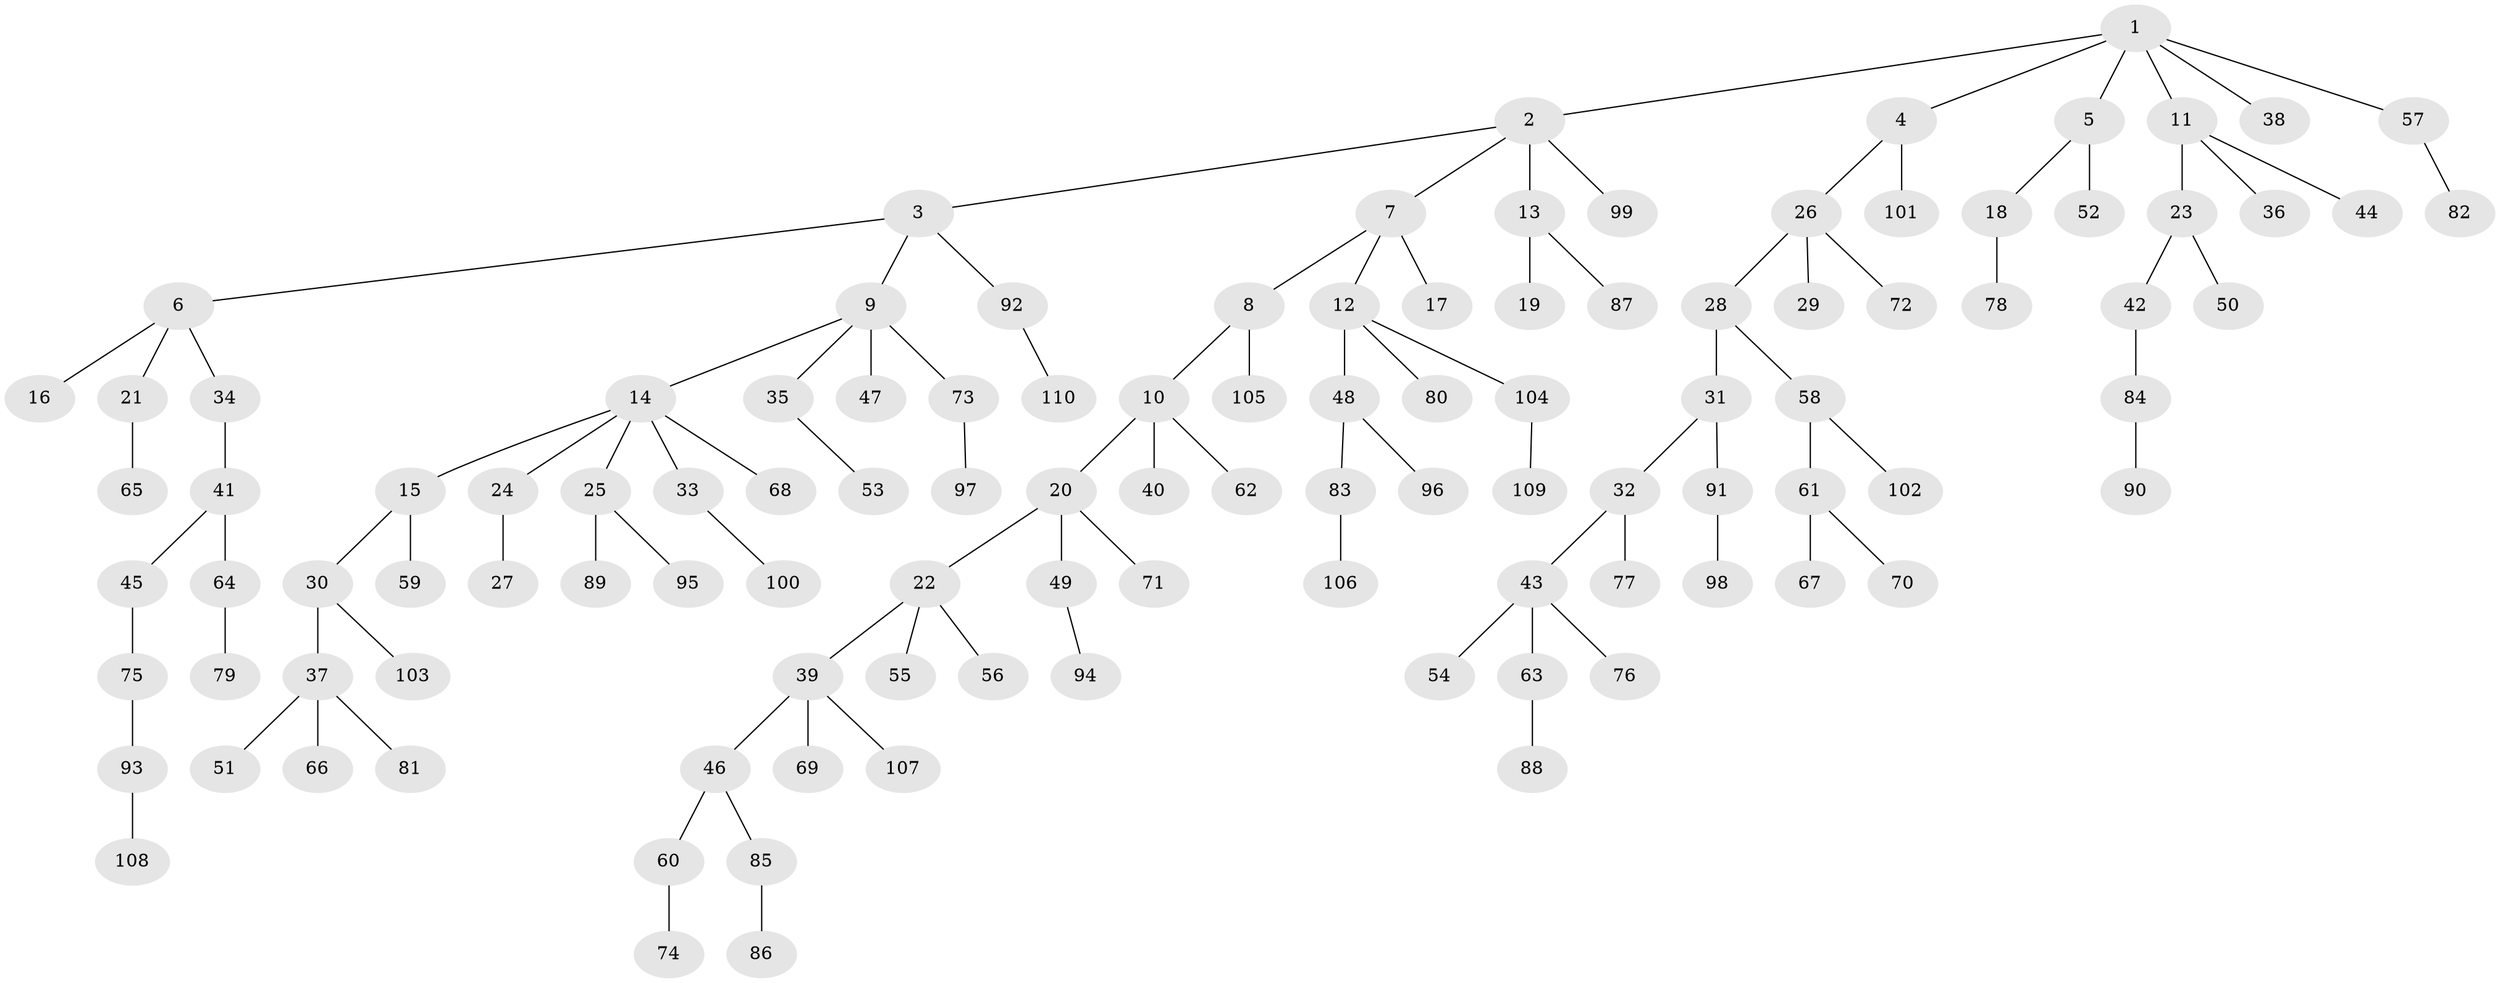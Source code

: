 // coarse degree distribution, {9: 0.012987012987012988, 4: 0.11688311688311688, 3: 0.12987012987012986, 5: 0.025974025974025976, 1: 0.5584415584415584, 2: 0.15584415584415584}
// Generated by graph-tools (version 1.1) at 2025/19/03/04/25 18:19:23]
// undirected, 110 vertices, 109 edges
graph export_dot {
graph [start="1"]
  node [color=gray90,style=filled];
  1;
  2;
  3;
  4;
  5;
  6;
  7;
  8;
  9;
  10;
  11;
  12;
  13;
  14;
  15;
  16;
  17;
  18;
  19;
  20;
  21;
  22;
  23;
  24;
  25;
  26;
  27;
  28;
  29;
  30;
  31;
  32;
  33;
  34;
  35;
  36;
  37;
  38;
  39;
  40;
  41;
  42;
  43;
  44;
  45;
  46;
  47;
  48;
  49;
  50;
  51;
  52;
  53;
  54;
  55;
  56;
  57;
  58;
  59;
  60;
  61;
  62;
  63;
  64;
  65;
  66;
  67;
  68;
  69;
  70;
  71;
  72;
  73;
  74;
  75;
  76;
  77;
  78;
  79;
  80;
  81;
  82;
  83;
  84;
  85;
  86;
  87;
  88;
  89;
  90;
  91;
  92;
  93;
  94;
  95;
  96;
  97;
  98;
  99;
  100;
  101;
  102;
  103;
  104;
  105;
  106;
  107;
  108;
  109;
  110;
  1 -- 2;
  1 -- 4;
  1 -- 5;
  1 -- 11;
  1 -- 38;
  1 -- 57;
  2 -- 3;
  2 -- 7;
  2 -- 13;
  2 -- 99;
  3 -- 6;
  3 -- 9;
  3 -- 92;
  4 -- 26;
  4 -- 101;
  5 -- 18;
  5 -- 52;
  6 -- 16;
  6 -- 21;
  6 -- 34;
  7 -- 8;
  7 -- 12;
  7 -- 17;
  8 -- 10;
  8 -- 105;
  9 -- 14;
  9 -- 35;
  9 -- 47;
  9 -- 73;
  10 -- 20;
  10 -- 40;
  10 -- 62;
  11 -- 23;
  11 -- 36;
  11 -- 44;
  12 -- 48;
  12 -- 80;
  12 -- 104;
  13 -- 19;
  13 -- 87;
  14 -- 15;
  14 -- 24;
  14 -- 25;
  14 -- 33;
  14 -- 68;
  15 -- 30;
  15 -- 59;
  18 -- 78;
  20 -- 22;
  20 -- 49;
  20 -- 71;
  21 -- 65;
  22 -- 39;
  22 -- 55;
  22 -- 56;
  23 -- 42;
  23 -- 50;
  24 -- 27;
  25 -- 89;
  25 -- 95;
  26 -- 28;
  26 -- 29;
  26 -- 72;
  28 -- 31;
  28 -- 58;
  30 -- 37;
  30 -- 103;
  31 -- 32;
  31 -- 91;
  32 -- 43;
  32 -- 77;
  33 -- 100;
  34 -- 41;
  35 -- 53;
  37 -- 51;
  37 -- 66;
  37 -- 81;
  39 -- 46;
  39 -- 69;
  39 -- 107;
  41 -- 45;
  41 -- 64;
  42 -- 84;
  43 -- 54;
  43 -- 63;
  43 -- 76;
  45 -- 75;
  46 -- 60;
  46 -- 85;
  48 -- 83;
  48 -- 96;
  49 -- 94;
  57 -- 82;
  58 -- 61;
  58 -- 102;
  60 -- 74;
  61 -- 67;
  61 -- 70;
  63 -- 88;
  64 -- 79;
  73 -- 97;
  75 -- 93;
  83 -- 106;
  84 -- 90;
  85 -- 86;
  91 -- 98;
  92 -- 110;
  93 -- 108;
  104 -- 109;
}
